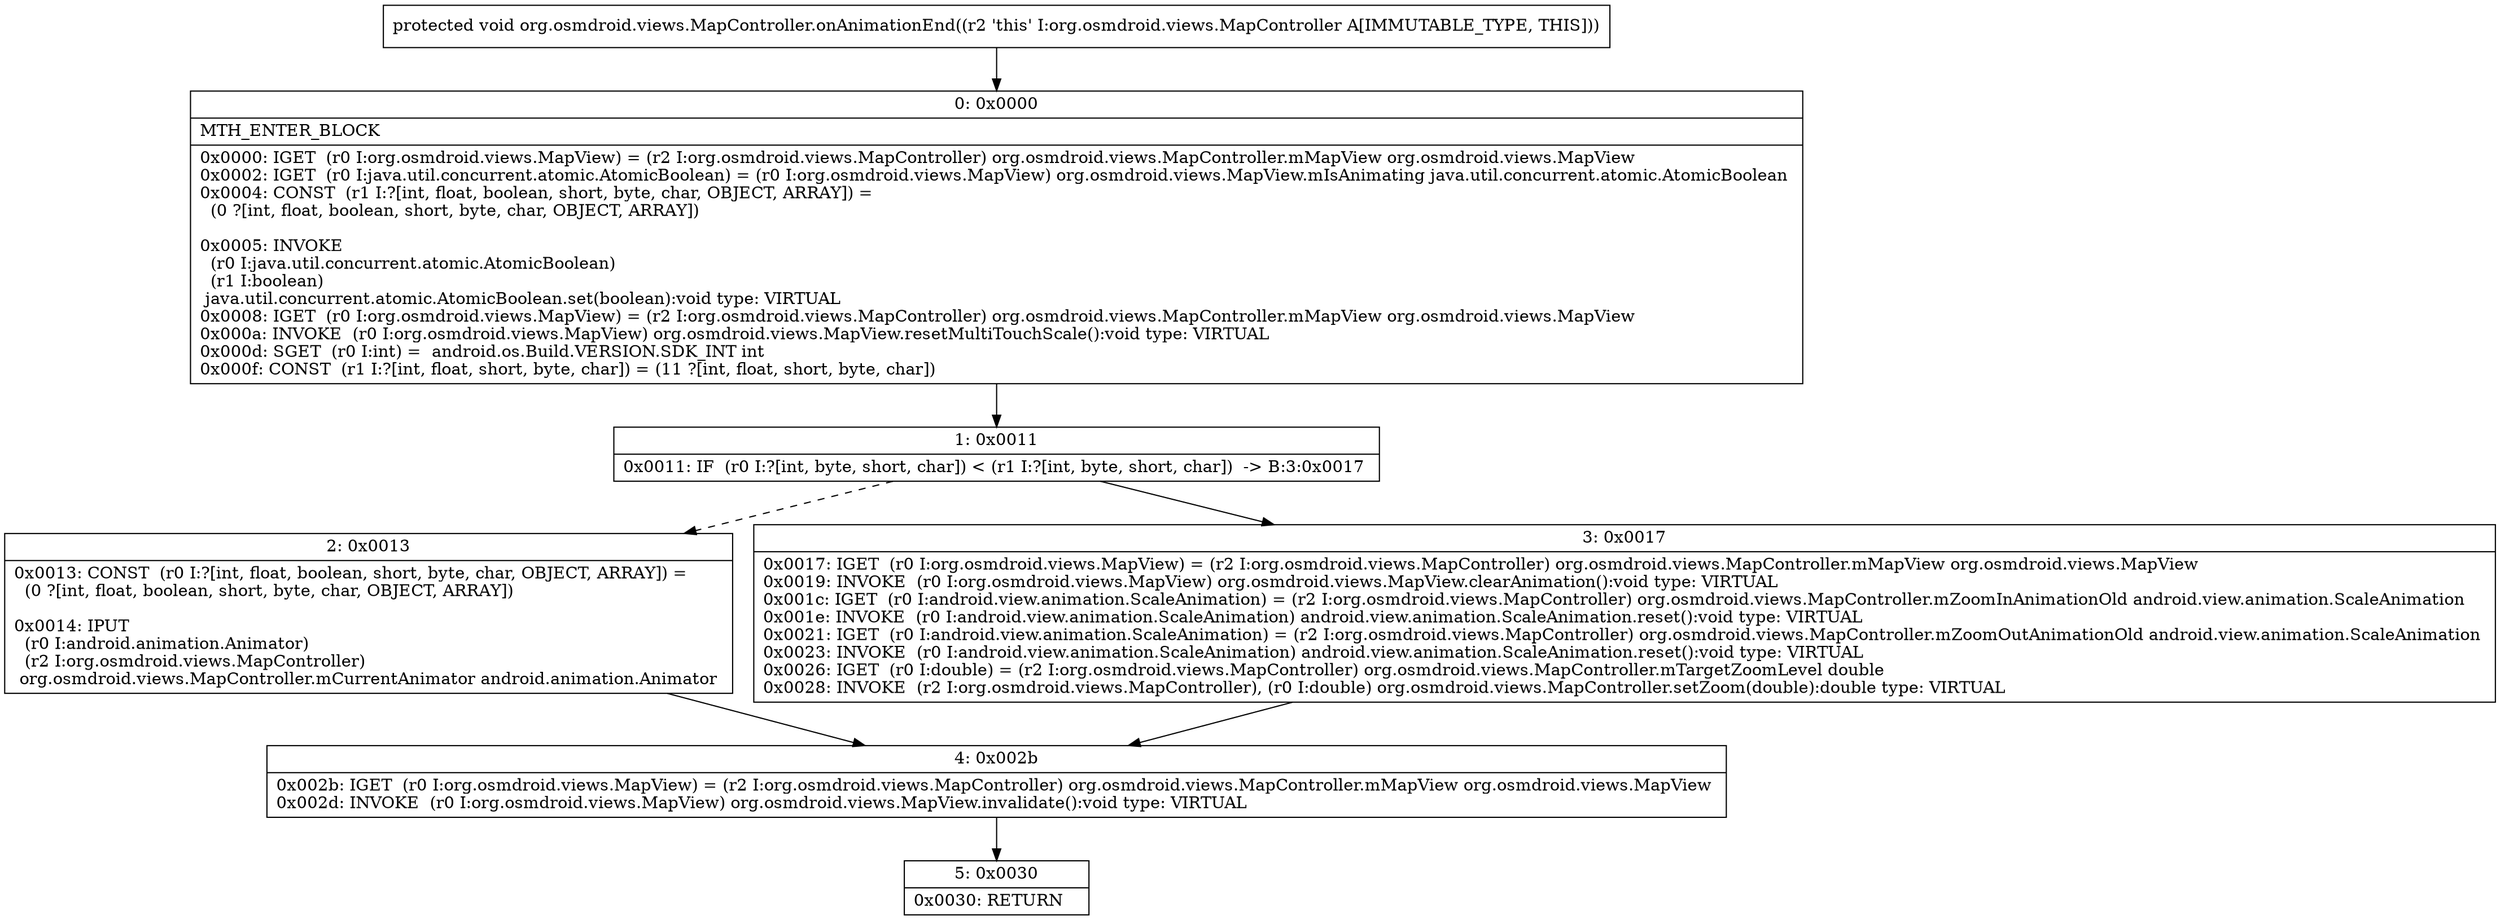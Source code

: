 digraph "CFG fororg.osmdroid.views.MapController.onAnimationEnd()V" {
Node_0 [shape=record,label="{0\:\ 0x0000|MTH_ENTER_BLOCK\l|0x0000: IGET  (r0 I:org.osmdroid.views.MapView) = (r2 I:org.osmdroid.views.MapController) org.osmdroid.views.MapController.mMapView org.osmdroid.views.MapView \l0x0002: IGET  (r0 I:java.util.concurrent.atomic.AtomicBoolean) = (r0 I:org.osmdroid.views.MapView) org.osmdroid.views.MapView.mIsAnimating java.util.concurrent.atomic.AtomicBoolean \l0x0004: CONST  (r1 I:?[int, float, boolean, short, byte, char, OBJECT, ARRAY]) = \l  (0 ?[int, float, boolean, short, byte, char, OBJECT, ARRAY])\l \l0x0005: INVOKE  \l  (r0 I:java.util.concurrent.atomic.AtomicBoolean)\l  (r1 I:boolean)\l java.util.concurrent.atomic.AtomicBoolean.set(boolean):void type: VIRTUAL \l0x0008: IGET  (r0 I:org.osmdroid.views.MapView) = (r2 I:org.osmdroid.views.MapController) org.osmdroid.views.MapController.mMapView org.osmdroid.views.MapView \l0x000a: INVOKE  (r0 I:org.osmdroid.views.MapView) org.osmdroid.views.MapView.resetMultiTouchScale():void type: VIRTUAL \l0x000d: SGET  (r0 I:int) =  android.os.Build.VERSION.SDK_INT int \l0x000f: CONST  (r1 I:?[int, float, short, byte, char]) = (11 ?[int, float, short, byte, char]) \l}"];
Node_1 [shape=record,label="{1\:\ 0x0011|0x0011: IF  (r0 I:?[int, byte, short, char]) \< (r1 I:?[int, byte, short, char])  \-\> B:3:0x0017 \l}"];
Node_2 [shape=record,label="{2\:\ 0x0013|0x0013: CONST  (r0 I:?[int, float, boolean, short, byte, char, OBJECT, ARRAY]) = \l  (0 ?[int, float, boolean, short, byte, char, OBJECT, ARRAY])\l \l0x0014: IPUT  \l  (r0 I:android.animation.Animator)\l  (r2 I:org.osmdroid.views.MapController)\l org.osmdroid.views.MapController.mCurrentAnimator android.animation.Animator \l}"];
Node_3 [shape=record,label="{3\:\ 0x0017|0x0017: IGET  (r0 I:org.osmdroid.views.MapView) = (r2 I:org.osmdroid.views.MapController) org.osmdroid.views.MapController.mMapView org.osmdroid.views.MapView \l0x0019: INVOKE  (r0 I:org.osmdroid.views.MapView) org.osmdroid.views.MapView.clearAnimation():void type: VIRTUAL \l0x001c: IGET  (r0 I:android.view.animation.ScaleAnimation) = (r2 I:org.osmdroid.views.MapController) org.osmdroid.views.MapController.mZoomInAnimationOld android.view.animation.ScaleAnimation \l0x001e: INVOKE  (r0 I:android.view.animation.ScaleAnimation) android.view.animation.ScaleAnimation.reset():void type: VIRTUAL \l0x0021: IGET  (r0 I:android.view.animation.ScaleAnimation) = (r2 I:org.osmdroid.views.MapController) org.osmdroid.views.MapController.mZoomOutAnimationOld android.view.animation.ScaleAnimation \l0x0023: INVOKE  (r0 I:android.view.animation.ScaleAnimation) android.view.animation.ScaleAnimation.reset():void type: VIRTUAL \l0x0026: IGET  (r0 I:double) = (r2 I:org.osmdroid.views.MapController) org.osmdroid.views.MapController.mTargetZoomLevel double \l0x0028: INVOKE  (r2 I:org.osmdroid.views.MapController), (r0 I:double) org.osmdroid.views.MapController.setZoom(double):double type: VIRTUAL \l}"];
Node_4 [shape=record,label="{4\:\ 0x002b|0x002b: IGET  (r0 I:org.osmdroid.views.MapView) = (r2 I:org.osmdroid.views.MapController) org.osmdroid.views.MapController.mMapView org.osmdroid.views.MapView \l0x002d: INVOKE  (r0 I:org.osmdroid.views.MapView) org.osmdroid.views.MapView.invalidate():void type: VIRTUAL \l}"];
Node_5 [shape=record,label="{5\:\ 0x0030|0x0030: RETURN   \l}"];
MethodNode[shape=record,label="{protected void org.osmdroid.views.MapController.onAnimationEnd((r2 'this' I:org.osmdroid.views.MapController A[IMMUTABLE_TYPE, THIS])) }"];
MethodNode -> Node_0;
Node_0 -> Node_1;
Node_1 -> Node_2[style=dashed];
Node_1 -> Node_3;
Node_2 -> Node_4;
Node_3 -> Node_4;
Node_4 -> Node_5;
}

